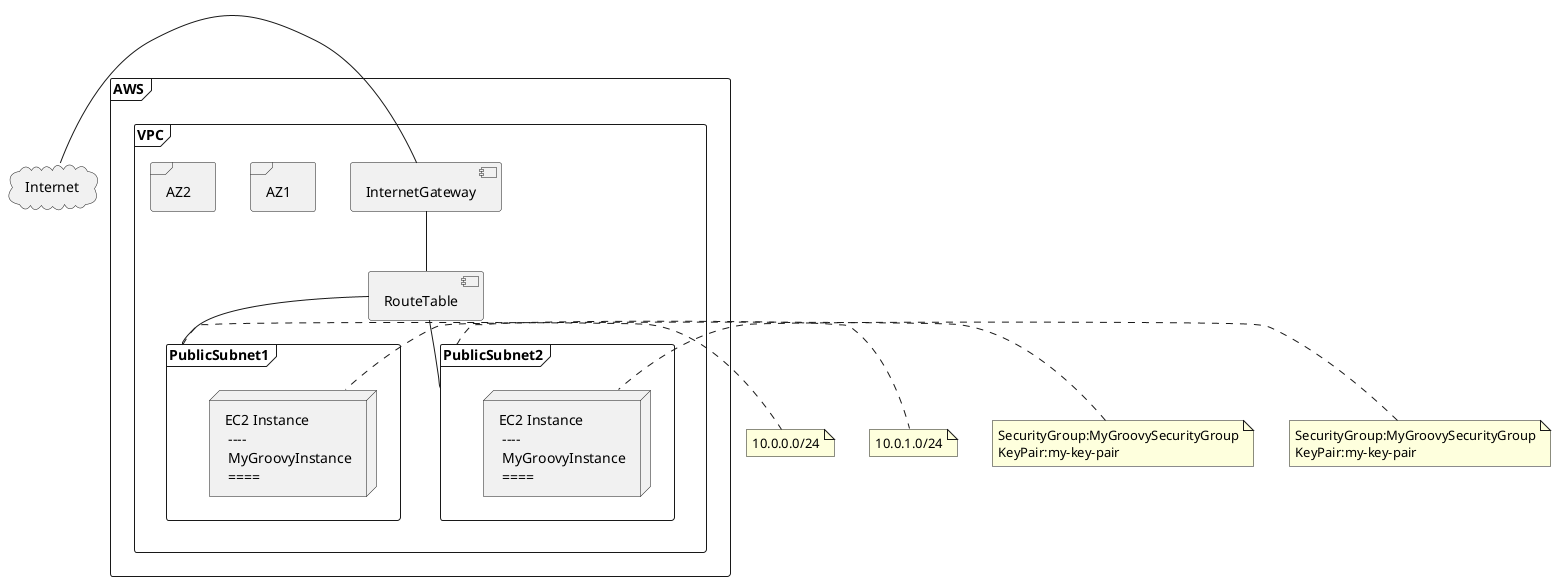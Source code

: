@startuml
cloud Internet
frame "AWS" {
frame "VPC" {
    Internet - [InternetGateway]
    [InternetGateway] -- [RouteTable]
    [RouteTable] -- PublicSubnet1
    [RouteTable] -- PublicSubnet2
    frame "AZ1" {
      frame "PublicSubnet1" {
        node ec2_1 [
        EC2 Instance
         ----
         MyGroovyInstance
         ====
       ]
      }
    }
    frame "AZ2" {
      frame "PublicSubnet2" {
        node ec2_2 [
        EC2 Instance
         ----
         MyGroovyInstance
         ====
       ]
      }
    }
}
}
note right of PublicSubnet1
  10.0.0.0/24
end note
note right of PublicSubnet2
  10.0.1.0/24
end note
note left of ec2_1
  SecurityGroup:MyGroovySecurityGroup
  KeyPair:my-key-pair
end note
note left of ec2_2
  SecurityGroup:MyGroovySecurityGroup
  KeyPair:my-key-pair
end note
@enduml